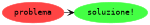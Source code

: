 digraph pt1 {
	center = true;
	
	// se dpi = 800 e inches=1 (size=1) 
	// allora l'immagine sarà larga 800 px!!
	dpi="800";
	size="1";
		
	{ rank="same"; problema; soluzione }

	// NODI *****************************************/
	problema [label="problema", style=filled, color="#ff4444", fontname = "Courier"]
	soluzione [label="soluzione!", style=filled, color="#44ff44", fontname = "Courier"]
	
	// EDGES ****************************************/

	problema -> soluzione [arrowhead="open"]
}

digraph pt2 {
	center = true;

	// se dpi = 800 e inches=1 (size=1) 
	// allora l'immagine sarà larga 800 px!!
	dpi="800";
	size="1";
	
	{ rank="same"; problema; elaboratore; soluzione; }

	// NODI *****************************************/
	problema [label="problema", style=filled, color="#ff4444", fontname = "Courier"]
	elaboratore [label="elaboratore", shape="box", fontname = "Courier"]
	soluzione [label="soluzione!", style=filled, color="#44ff44", fontname = "Courier"]
	
	// EDGES ****************************************/

	problema -> elaboratore [arrowhead="open"];
	elaboratore -> soluzione [arrowhead="open"];
}

digraph pt3 {
	center = true;

	// se dpi = 800 e inches=1 (size=1) 
	// allora l'immagine sarà larga 800 px!!
	dpi="800";
	size="1";
	
	{ rank="same"; problema; algoritmo; elaboratore; soluzione;  }

	// NODI *****************************************/
	problema [label="problema", style=filled, color="#ff4444", fontname = "Courier"]
	algoritmo [label="algoritmo", fontname = "Courier"]
	elaboratore [label="elaboratore", shape="box", fontname = "Courier"]
	soluzione [label="soluzione!", style=filled, color="#44ff44", fontname = "Courier"]
	
	// EDGES ****************************************/

	problema -> algoritmo [arrowhead="open"];
	algoritmo -> elaboratore [arrowhead="open"];
	elaboratore -> soluzione [arrowhead="open"];
}

digraph pt4 {
	center = true;

	// se dpi = 800 e inches=1 (size=1) 
	// allora l'immagine sarà larga 800 px!!
	dpi="800";
	size="1";
	
	{ rank="same"; problema; algoritmo; programma; elaboratore; soluzione;  }

	// NODI *****************************************/
	problema [label="problema", style=filled, color="#ff4444", fontname = "Courier"]
	algoritmo [label="algoritmo", fontname = "Courier"]
	programma [label="programma", fontname = "Courier"]
	elaboratore [label="elaboratore", shape="box", fontname = "Courier"]
	soluzione [label="soluzione!", style=filled, color="#44ff44", fontname = "Courier"]
	
	// EDGES ****************************************/

	problema -> algoritmo [arrowhead="open"];
	algoritmo -> programma [arrowhead="open"];
	programma -> elaboratore [arrowhead="open"];
	elaboratore -> soluzione [arrowhead="open"];
}

// tailport="e", headport="ne"];

digraph pt5 {
	center = true;

	// se dpi = 800 e inches=1 (size=1) 
	// allora l'immagine sarà larga 800 px!!
	dpi="800";
	size="1";
	
	{ rank="same"; problema; soluzione;  }
	{ rank="same"; algoritmo; elaboratore; };
	{ rank="same"; programma; eseguibile; };

	// NODI *****************************************/
	problema [label="problema", style=filled, color="#ff4444", fontname = "Courier"]
	algoritmo [label="algoritmo", fontname = "Courier"]
	programma [label="programma\nalto livello", fontname = "Courier"]
	eseguibile [label="eseguibile\n(linguaggio\nmacchina)", fontname = "Courier"]
	elaboratore [label="elaboratore", shape="box", fontname = "Courier"]
	soluzione [label="soluzione!", style=filled, color="#44ff44", fontname = "Courier"]
	
	// EDGES ****************************************/

	problema -> algoritmo [arrowhead="open"];
	algoritmo -> programma [arrowhead="open"];
	programma -> eseguibile [label="compilazione"; arrowhead="open"];
	eseguibile -> elaboratore [arrowhead="open", tailport="n"];
	elaboratore -> soluzione [arrowhead="open"];
}

